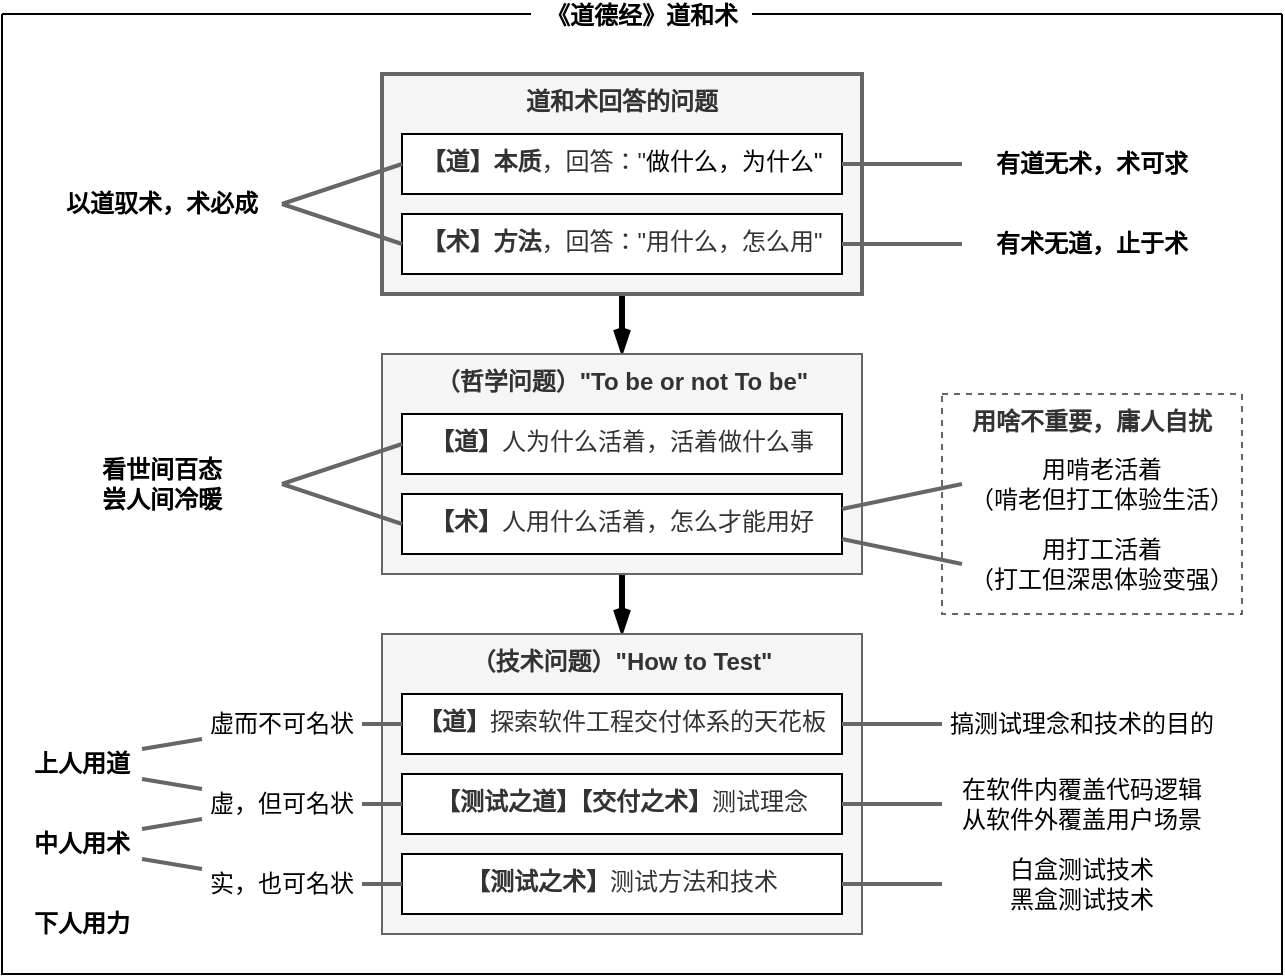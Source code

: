 <mxfile version="24.7.2" type="github">
  <diagram name="道和术" id="xdd85kt4x6ykVew1ncTJ">
    <mxGraphModel dx="1728" dy="994" grid="1" gridSize="10" guides="1" tooltips="1" connect="1" arrows="1" fold="1" page="1" pageScale="1" pageWidth="827" pageHeight="1169" math="0" shadow="0">
      <root>
        <mxCell id="0" />
        <mxCell id="1" parent="0" />
        <mxCell id="6MZimNjnhGkX_BWOf8k2-2" value="  《道德经》道和术  " style="swimlane;startSize=0;labelBackgroundColor=default;" vertex="1" parent="1">
          <mxGeometry x="40" y="40" width="640" height="480" as="geometry" />
        </mxCell>
        <mxCell id="6MZimNjnhGkX_BWOf8k2-39" value="&lt;b&gt;用啥不重要，庸人自扰&lt;/b&gt;" style="rounded=0;whiteSpace=wrap;html=1;fillColor=none;fontColor=#333333;strokeColor=#666666;verticalAlign=top;dashed=1;" vertex="1" parent="6MZimNjnhGkX_BWOf8k2-2">
          <mxGeometry x="470" y="190" width="150" height="110" as="geometry" />
        </mxCell>
        <mxCell id="6MZimNjnhGkX_BWOf8k2-34" style="edgeStyle=orthogonalEdgeStyle;rounded=0;orthogonalLoop=1;jettySize=auto;html=1;entryX=0.5;entryY=0;entryDx=0;entryDy=0;strokeWidth=3;endArrow=openThin;endFill=0;" edge="1" parent="6MZimNjnhGkX_BWOf8k2-2" source="6MZimNjnhGkX_BWOf8k2-12" target="6MZimNjnhGkX_BWOf8k2-14">
          <mxGeometry relative="1" as="geometry" />
        </mxCell>
        <mxCell id="6MZimNjnhGkX_BWOf8k2-12" value="&lt;b&gt;道和术回答的问题&lt;/b&gt;" style="rounded=0;whiteSpace=wrap;html=1;fillColor=#f5f5f5;fontColor=#333333;strokeColor=#666666;verticalAlign=top;strokeWidth=2;" vertex="1" parent="6MZimNjnhGkX_BWOf8k2-2">
          <mxGeometry x="190" y="30" width="240" height="110" as="geometry" />
        </mxCell>
        <mxCell id="6MZimNjnhGkX_BWOf8k2-10" value="&lt;b style=&quot;color: rgb(51, 51, 51);&quot;&gt;【道】&lt;/b&gt;&lt;span style=&quot;color: rgb(51, 51, 51);&quot;&gt;&lt;b&gt;本质&lt;/b&gt;，回答：&quot;&lt;/span&gt;做什么，为什么&quot;" style="rounded=0;whiteSpace=wrap;html=1;verticalAlign=top;" vertex="1" parent="6MZimNjnhGkX_BWOf8k2-2">
          <mxGeometry x="200" y="60" width="220" height="30" as="geometry" />
        </mxCell>
        <mxCell id="6MZimNjnhGkX_BWOf8k2-13" value="&lt;b style=&quot;color: rgb(51, 51, 51);&quot;&gt;【术】&lt;/b&gt;&lt;span style=&quot;color: rgb(51, 51, 51);&quot;&gt;&lt;b&gt;方法&lt;/b&gt;，回答：&quot;用什么，怎么用&quot;&lt;/span&gt;" style="rounded=0;whiteSpace=wrap;html=1;verticalAlign=top;" vertex="1" parent="6MZimNjnhGkX_BWOf8k2-2">
          <mxGeometry x="200" y="100" width="220" height="30" as="geometry" />
        </mxCell>
        <mxCell id="6MZimNjnhGkX_BWOf8k2-36" style="edgeStyle=orthogonalEdgeStyle;rounded=0;orthogonalLoop=1;jettySize=auto;html=1;endArrow=openThin;endFill=0;strokeWidth=3;" edge="1" parent="6MZimNjnhGkX_BWOf8k2-2" source="6MZimNjnhGkX_BWOf8k2-14" target="6MZimNjnhGkX_BWOf8k2-35">
          <mxGeometry relative="1" as="geometry" />
        </mxCell>
        <mxCell id="6MZimNjnhGkX_BWOf8k2-14" value="&lt;b&gt;（哲学问题）&quot;To be or not To be&quot;&lt;/b&gt;" style="rounded=0;whiteSpace=wrap;html=1;fillColor=#f5f5f5;fontColor=#333333;strokeColor=#666666;verticalAlign=top;" vertex="1" parent="6MZimNjnhGkX_BWOf8k2-2">
          <mxGeometry x="190" y="170" width="240" height="110" as="geometry" />
        </mxCell>
        <mxCell id="6MZimNjnhGkX_BWOf8k2-15" value="&lt;b style=&quot;color: rgb(51, 51, 51);&quot;&gt;【道】&lt;/b&gt;&lt;span style=&quot;color: rgb(51, 51, 51);&quot;&gt;人为什么活着，活着做什么事&lt;/span&gt;" style="rounded=0;whiteSpace=wrap;html=1;verticalAlign=top;" vertex="1" parent="6MZimNjnhGkX_BWOf8k2-2">
          <mxGeometry x="200" y="200" width="220" height="30" as="geometry" />
        </mxCell>
        <mxCell id="6MZimNjnhGkX_BWOf8k2-18" value="以道驭术，术必成" style="text;html=1;align=center;verticalAlign=middle;whiteSpace=wrap;rounded=0;fontStyle=1" vertex="1" parent="6MZimNjnhGkX_BWOf8k2-2">
          <mxGeometry x="20" y="80" width="120" height="30" as="geometry" />
        </mxCell>
        <mxCell id="6MZimNjnhGkX_BWOf8k2-19" value="有术无道，止于术" style="text;html=1;align=center;verticalAlign=middle;whiteSpace=wrap;rounded=0;fontStyle=1" vertex="1" parent="6MZimNjnhGkX_BWOf8k2-2">
          <mxGeometry x="480" y="100" width="130" height="30" as="geometry" />
        </mxCell>
        <mxCell id="6MZimNjnhGkX_BWOf8k2-20" value="" style="endArrow=none;html=1;rounded=0;exitX=1;exitY=0.5;exitDx=0;exitDy=0;entryX=0;entryY=0.5;entryDx=0;entryDy=0;strokeWidth=2;fillColor=#f5f5f5;strokeColor=#666666;" edge="1" parent="6MZimNjnhGkX_BWOf8k2-2" source="6MZimNjnhGkX_BWOf8k2-18" target="6MZimNjnhGkX_BWOf8k2-10">
          <mxGeometry width="50" height="50" relative="1" as="geometry">
            <mxPoint x="110" y="-30" as="sourcePoint" />
            <mxPoint x="160" y="-80" as="targetPoint" />
          </mxGeometry>
        </mxCell>
        <mxCell id="6MZimNjnhGkX_BWOf8k2-21" value="" style="endArrow=none;html=1;rounded=0;exitX=1;exitY=0.5;exitDx=0;exitDy=0;entryX=0;entryY=0.5;entryDx=0;entryDy=0;strokeWidth=2;fillColor=#f5f5f5;strokeColor=#666666;" edge="1" parent="6MZimNjnhGkX_BWOf8k2-2" source="6MZimNjnhGkX_BWOf8k2-18" target="6MZimNjnhGkX_BWOf8k2-13">
          <mxGeometry width="50" height="50" relative="1" as="geometry">
            <mxPoint x="150" y="98" as="sourcePoint" />
            <mxPoint x="210" y="85" as="targetPoint" />
          </mxGeometry>
        </mxCell>
        <mxCell id="6MZimNjnhGkX_BWOf8k2-22" value="" style="endArrow=none;html=1;rounded=0;strokeWidth=2;fillColor=#f5f5f5;strokeColor=#666666;exitX=1;exitY=0.5;exitDx=0;exitDy=0;" edge="1" parent="6MZimNjnhGkX_BWOf8k2-2" source="6MZimNjnhGkX_BWOf8k2-13" target="6MZimNjnhGkX_BWOf8k2-19">
          <mxGeometry width="50" height="50" relative="1" as="geometry">
            <mxPoint x="420" y="113" as="sourcePoint" />
            <mxPoint x="210" y="125" as="targetPoint" />
          </mxGeometry>
        </mxCell>
        <mxCell id="6MZimNjnhGkX_BWOf8k2-23" value="有道无术，术可求" style="text;html=1;align=center;verticalAlign=middle;whiteSpace=wrap;rounded=0;fontStyle=1" vertex="1" parent="6MZimNjnhGkX_BWOf8k2-2">
          <mxGeometry x="480" y="60" width="130" height="30" as="geometry" />
        </mxCell>
        <mxCell id="6MZimNjnhGkX_BWOf8k2-24" value="" style="endArrow=none;html=1;rounded=0;strokeWidth=2;fillColor=#f5f5f5;strokeColor=#666666;exitX=1;exitY=0.5;exitDx=0;exitDy=0;entryX=0;entryY=0.5;entryDx=0;entryDy=0;" edge="1" parent="6MZimNjnhGkX_BWOf8k2-2" source="6MZimNjnhGkX_BWOf8k2-10" target="6MZimNjnhGkX_BWOf8k2-23">
          <mxGeometry width="50" height="50" relative="1" as="geometry">
            <mxPoint x="430" y="125" as="sourcePoint" />
            <mxPoint x="490" y="125" as="targetPoint" />
          </mxGeometry>
        </mxCell>
        <mxCell id="6MZimNjnhGkX_BWOf8k2-25" value="&lt;b style=&quot;color: rgb(51, 51, 51);&quot;&gt;【术】&lt;/b&gt;&lt;span style=&quot;color: rgb(51, 51, 51);&quot;&gt;人用什么活着，怎么才能用好&lt;/span&gt;" style="rounded=0;whiteSpace=wrap;html=1;verticalAlign=top;" vertex="1" parent="6MZimNjnhGkX_BWOf8k2-2">
          <mxGeometry x="200" y="240" width="220" height="30" as="geometry" />
        </mxCell>
        <mxCell id="6MZimNjnhGkX_BWOf8k2-27" value="用啃老活着&lt;div&gt;（&lt;span style=&quot;background-color: initial;&quot;&gt;啃老但打工体验生活）&lt;/span&gt;&lt;/div&gt;" style="text;html=1;align=center;verticalAlign=middle;whiteSpace=wrap;rounded=0;" vertex="1" parent="6MZimNjnhGkX_BWOf8k2-2">
          <mxGeometry x="480" y="220" width="140" height="30" as="geometry" />
        </mxCell>
        <mxCell id="6MZimNjnhGkX_BWOf8k2-29" value="用打工活着&lt;div&gt;（打工但深思体验变强）&lt;br&gt;&lt;/div&gt;" style="text;html=1;align=center;verticalAlign=middle;whiteSpace=wrap;rounded=0;" vertex="1" parent="6MZimNjnhGkX_BWOf8k2-2">
          <mxGeometry x="480" y="260" width="140" height="30" as="geometry" />
        </mxCell>
        <mxCell id="6MZimNjnhGkX_BWOf8k2-30" value="" style="endArrow=none;html=1;rounded=0;strokeWidth=2;fillColor=#f5f5f5;strokeColor=#666666;exitX=1;exitY=0.25;exitDx=0;exitDy=0;entryX=0;entryY=0.5;entryDx=0;entryDy=0;" edge="1" parent="6MZimNjnhGkX_BWOf8k2-2" source="6MZimNjnhGkX_BWOf8k2-25" target="6MZimNjnhGkX_BWOf8k2-27">
          <mxGeometry width="50" height="50" relative="1" as="geometry">
            <mxPoint x="430" y="85" as="sourcePoint" />
            <mxPoint x="490" y="85" as="targetPoint" />
          </mxGeometry>
        </mxCell>
        <mxCell id="6MZimNjnhGkX_BWOf8k2-31" value="" style="endArrow=none;html=1;rounded=0;strokeWidth=2;fillColor=#f5f5f5;strokeColor=#666666;exitX=1;exitY=0.75;exitDx=0;exitDy=0;entryX=0;entryY=0.5;entryDx=0;entryDy=0;" edge="1" parent="6MZimNjnhGkX_BWOf8k2-2" source="6MZimNjnhGkX_BWOf8k2-25" target="6MZimNjnhGkX_BWOf8k2-29">
          <mxGeometry width="50" height="50" relative="1" as="geometry">
            <mxPoint x="430" y="125" as="sourcePoint" />
            <mxPoint x="490" y="125" as="targetPoint" />
          </mxGeometry>
        </mxCell>
        <mxCell id="6MZimNjnhGkX_BWOf8k2-32" value="&lt;div&gt;&lt;b style=&quot;background-color: initial;&quot;&gt;&lt;span style=&quot;background-color: initial;&quot;&gt;看世间百态&lt;/span&gt;&lt;/b&gt;&lt;br&gt;&lt;/div&gt;&lt;div&gt;&lt;b&gt;尝人间冷暖&lt;/b&gt;&lt;/div&gt;" style="text;html=1;align=center;verticalAlign=middle;whiteSpace=wrap;rounded=0;" vertex="1" parent="6MZimNjnhGkX_BWOf8k2-2">
          <mxGeometry x="20" y="210" width="120" height="50" as="geometry" />
        </mxCell>
        <mxCell id="6MZimNjnhGkX_BWOf8k2-33" value="" style="endArrow=none;html=1;rounded=0;strokeWidth=2;fillColor=#f5f5f5;strokeColor=#666666;entryX=1;entryY=0.5;entryDx=0;entryDy=0;exitX=0;exitY=0.5;exitDx=0;exitDy=0;" edge="1" parent="6MZimNjnhGkX_BWOf8k2-2" source="6MZimNjnhGkX_BWOf8k2-15" target="6MZimNjnhGkX_BWOf8k2-32">
          <mxGeometry width="50" height="50" relative="1" as="geometry">
            <mxPoint x="210" y="210" as="sourcePoint" />
            <mxPoint x="490" y="245" as="targetPoint" />
          </mxGeometry>
        </mxCell>
        <mxCell id="6MZimNjnhGkX_BWOf8k2-35" value="&lt;b&gt;（技术问题）&quot;How to Test&quot;&lt;/b&gt;" style="rounded=0;whiteSpace=wrap;html=1;fillColor=#f5f5f5;fontColor=#333333;strokeColor=#666666;verticalAlign=top;" vertex="1" parent="6MZimNjnhGkX_BWOf8k2-2">
          <mxGeometry x="190" y="310" width="240" height="150" as="geometry" />
        </mxCell>
        <mxCell id="6MZimNjnhGkX_BWOf8k2-40" value="" style="endArrow=none;html=1;rounded=0;strokeWidth=2;fillColor=#f5f5f5;strokeColor=#666666;entryX=1;entryY=0.5;entryDx=0;entryDy=0;exitX=0;exitY=0.5;exitDx=0;exitDy=0;" edge="1" parent="6MZimNjnhGkX_BWOf8k2-2" source="6MZimNjnhGkX_BWOf8k2-25" target="6MZimNjnhGkX_BWOf8k2-32">
          <mxGeometry width="50" height="50" relative="1" as="geometry">
            <mxPoint x="210" y="225" as="sourcePoint" />
            <mxPoint x="150" y="225" as="targetPoint" />
          </mxGeometry>
        </mxCell>
        <mxCell id="6MZimNjnhGkX_BWOf8k2-41" value="&lt;b style=&quot;color: rgb(51, 51, 51);&quot;&gt;【测试之术】&lt;/b&gt;&lt;span style=&quot;color: rgb(51, 51, 51);&quot;&gt;测试方法和技术&lt;/span&gt;" style="rounded=0;whiteSpace=wrap;html=1;verticalAlign=top;" vertex="1" parent="6MZimNjnhGkX_BWOf8k2-2">
          <mxGeometry x="200" y="420" width="220" height="30" as="geometry" />
        </mxCell>
        <mxCell id="6MZimNjnhGkX_BWOf8k2-42" value="&lt;b style=&quot;color: rgb(51, 51, 51);&quot;&gt;【道】&lt;/b&gt;&lt;span style=&quot;color: rgb(51, 51, 51);&quot;&gt;探索软件工程交付体系的天花板&lt;/span&gt;" style="rounded=0;whiteSpace=wrap;html=1;verticalAlign=top;" vertex="1" parent="6MZimNjnhGkX_BWOf8k2-2">
          <mxGeometry x="200" y="340" width="220" height="30" as="geometry" />
        </mxCell>
        <mxCell id="6MZimNjnhGkX_BWOf8k2-43" value="&lt;span style=&quot;font-weight: normal;&quot;&gt;白盒测试技术&lt;/span&gt;&lt;div&gt;&lt;span style=&quot;font-weight: 400;&quot;&gt;黑盒测试技术&lt;/span&gt;&lt;/div&gt;" style="text;html=1;align=center;verticalAlign=middle;whiteSpace=wrap;rounded=0;fontStyle=1" vertex="1" parent="6MZimNjnhGkX_BWOf8k2-2">
          <mxGeometry x="470" y="420" width="140" height="30" as="geometry" />
        </mxCell>
        <mxCell id="6MZimNjnhGkX_BWOf8k2-44" value="" style="endArrow=none;html=1;rounded=0;strokeWidth=2;fillColor=#f5f5f5;strokeColor=#666666;exitX=1;exitY=0.5;exitDx=0;exitDy=0;entryX=0;entryY=0.5;entryDx=0;entryDy=0;" edge="1" parent="6MZimNjnhGkX_BWOf8k2-2" source="6MZimNjnhGkX_BWOf8k2-41" target="6MZimNjnhGkX_BWOf8k2-43">
          <mxGeometry width="50" height="50" relative="1" as="geometry">
            <mxPoint x="430" y="313" as="sourcePoint" />
            <mxPoint x="490" y="325" as="targetPoint" />
          </mxGeometry>
        </mxCell>
        <mxCell id="6MZimNjnhGkX_BWOf8k2-49" value="&lt;b style=&quot;color: rgb(51, 51, 51);&quot;&gt;【测试之道】【交付之术】&lt;/b&gt;&lt;span style=&quot;color: rgb(51, 51, 51);&quot;&gt;测试理念&lt;/span&gt;" style="rounded=0;whiteSpace=wrap;html=1;verticalAlign=top;" vertex="1" parent="6MZimNjnhGkX_BWOf8k2-2">
          <mxGeometry x="200" y="380" width="220" height="30" as="geometry" />
        </mxCell>
        <mxCell id="6MZimNjnhGkX_BWOf8k2-50" value="&lt;span style=&quot;font-weight: 400;&quot;&gt;在软件内覆盖代码逻辑&lt;/span&gt;&lt;div&gt;&lt;span style=&quot;font-weight: 400;&quot;&gt;从软件外覆盖用户场景&lt;/span&gt;&lt;/div&gt;" style="text;html=1;align=center;verticalAlign=middle;whiteSpace=wrap;rounded=0;fontStyle=1" vertex="1" parent="6MZimNjnhGkX_BWOf8k2-2">
          <mxGeometry x="470" y="375" width="140" height="40" as="geometry" />
        </mxCell>
        <mxCell id="6MZimNjnhGkX_BWOf8k2-51" value="" style="endArrow=none;html=1;rounded=0;strokeWidth=2;fillColor=#f5f5f5;strokeColor=#666666;exitX=1;exitY=0.5;exitDx=0;exitDy=0;entryX=0;entryY=0.5;entryDx=0;entryDy=0;" edge="1" parent="6MZimNjnhGkX_BWOf8k2-2" source="6MZimNjnhGkX_BWOf8k2-49" target="6MZimNjnhGkX_BWOf8k2-50">
          <mxGeometry width="50" height="50" relative="1" as="geometry">
            <mxPoint x="430" y="445" as="sourcePoint" />
            <mxPoint x="480" y="445" as="targetPoint" />
          </mxGeometry>
        </mxCell>
        <mxCell id="6MZimNjnhGkX_BWOf8k2-52" value="&lt;span style=&quot;font-weight: 400;&quot;&gt;搞测试理念和技术的目的&lt;/span&gt;" style="text;html=1;align=center;verticalAlign=middle;whiteSpace=wrap;rounded=0;fontStyle=1" vertex="1" parent="6MZimNjnhGkX_BWOf8k2-2">
          <mxGeometry x="470" y="335" width="140" height="40" as="geometry" />
        </mxCell>
        <mxCell id="6MZimNjnhGkX_BWOf8k2-53" value="" style="endArrow=none;html=1;rounded=0;strokeWidth=2;fillColor=#f5f5f5;strokeColor=#666666;exitX=1;exitY=0.5;exitDx=0;exitDy=0;entryX=0;entryY=0.5;entryDx=0;entryDy=0;" edge="1" parent="6MZimNjnhGkX_BWOf8k2-2" source="6MZimNjnhGkX_BWOf8k2-42" target="6MZimNjnhGkX_BWOf8k2-52">
          <mxGeometry width="50" height="50" relative="1" as="geometry">
            <mxPoint x="430" y="273" as="sourcePoint" />
            <mxPoint x="490" y="285" as="targetPoint" />
          </mxGeometry>
        </mxCell>
        <mxCell id="6MZimNjnhGkX_BWOf8k2-54" value="&lt;span style=&quot;font-weight: normal;&quot;&gt;虚，但可名状&lt;/span&gt;" style="text;html=1;align=center;verticalAlign=middle;whiteSpace=wrap;rounded=0;fontStyle=1" vertex="1" parent="6MZimNjnhGkX_BWOf8k2-2">
          <mxGeometry x="100" y="380" width="80" height="30" as="geometry" />
        </mxCell>
        <mxCell id="6MZimNjnhGkX_BWOf8k2-55" value="&lt;span style=&quot;font-weight: normal;&quot;&gt;虚而不可名状&lt;/span&gt;" style="text;html=1;align=center;verticalAlign=middle;whiteSpace=wrap;rounded=0;fontStyle=1" vertex="1" parent="6MZimNjnhGkX_BWOf8k2-2">
          <mxGeometry x="100" y="340" width="80" height="30" as="geometry" />
        </mxCell>
        <mxCell id="6MZimNjnhGkX_BWOf8k2-56" value="" style="endArrow=none;html=1;rounded=0;strokeWidth=2;fillColor=#f5f5f5;strokeColor=#666666;exitX=1;exitY=0.5;exitDx=0;exitDy=0;entryX=0;entryY=0.5;entryDx=0;entryDy=0;" edge="1" parent="6MZimNjnhGkX_BWOf8k2-2" source="6MZimNjnhGkX_BWOf8k2-55" target="6MZimNjnhGkX_BWOf8k2-42">
          <mxGeometry width="50" height="50" relative="1" as="geometry">
            <mxPoint x="430" y="365" as="sourcePoint" />
            <mxPoint x="480" y="365" as="targetPoint" />
          </mxGeometry>
        </mxCell>
        <mxCell id="6MZimNjnhGkX_BWOf8k2-57" value="" style="endArrow=none;html=1;rounded=0;strokeWidth=2;fillColor=#f5f5f5;strokeColor=#666666;entryX=0;entryY=0.5;entryDx=0;entryDy=0;" edge="1" parent="6MZimNjnhGkX_BWOf8k2-2" source="6MZimNjnhGkX_BWOf8k2-54" target="6MZimNjnhGkX_BWOf8k2-49">
          <mxGeometry width="50" height="50" relative="1" as="geometry">
            <mxPoint x="150" y="365" as="sourcePoint" />
            <mxPoint x="210" y="365" as="targetPoint" />
          </mxGeometry>
        </mxCell>
        <mxCell id="6MZimNjnhGkX_BWOf8k2-58" value="&lt;span style=&quot;font-weight: normal;&quot;&gt;实，也可名状&lt;/span&gt;" style="text;html=1;align=center;verticalAlign=middle;whiteSpace=wrap;rounded=0;fontStyle=1" vertex="1" parent="6MZimNjnhGkX_BWOf8k2-2">
          <mxGeometry x="100" y="420" width="80" height="30" as="geometry" />
        </mxCell>
        <mxCell id="6MZimNjnhGkX_BWOf8k2-59" value="" style="endArrow=none;html=1;rounded=0;strokeWidth=2;fillColor=#f5f5f5;strokeColor=#666666;entryX=0;entryY=0.5;entryDx=0;entryDy=0;exitX=1;exitY=0.5;exitDx=0;exitDy=0;" edge="1" parent="6MZimNjnhGkX_BWOf8k2-2" source="6MZimNjnhGkX_BWOf8k2-58" target="6MZimNjnhGkX_BWOf8k2-41">
          <mxGeometry width="50" height="50" relative="1" as="geometry">
            <mxPoint x="170" y="405" as="sourcePoint" />
            <mxPoint x="210" y="405" as="targetPoint" />
          </mxGeometry>
        </mxCell>
        <mxCell id="6MZimNjnhGkX_BWOf8k2-60" value="&lt;span style=&quot;&quot;&gt;&lt;b&gt;上人用道&lt;/b&gt;&lt;/span&gt;" style="text;html=1;align=center;verticalAlign=middle;whiteSpace=wrap;rounded=0;fontStyle=0" vertex="1" parent="6MZimNjnhGkX_BWOf8k2-2">
          <mxGeometry x="10" y="360" width="60" height="30" as="geometry" />
        </mxCell>
        <mxCell id="6MZimNjnhGkX_BWOf8k2-61" value="" style="endArrow=none;html=1;rounded=0;strokeWidth=2;fillColor=#f5f5f5;strokeColor=#666666;exitX=1;exitY=0.25;exitDx=0;exitDy=0;entryX=0;entryY=0.75;entryDx=0;entryDy=0;" edge="1" parent="6MZimNjnhGkX_BWOf8k2-2" source="6MZimNjnhGkX_BWOf8k2-60" target="6MZimNjnhGkX_BWOf8k2-55">
          <mxGeometry width="50" height="50" relative="1" as="geometry">
            <mxPoint x="190" y="365" as="sourcePoint" />
            <mxPoint x="210" y="365" as="targetPoint" />
          </mxGeometry>
        </mxCell>
        <mxCell id="6MZimNjnhGkX_BWOf8k2-62" value="" style="endArrow=none;html=1;rounded=0;strokeWidth=2;fillColor=#f5f5f5;strokeColor=#666666;exitX=1;exitY=0.75;exitDx=0;exitDy=0;entryX=0;entryY=0.25;entryDx=0;entryDy=0;" edge="1" parent="6MZimNjnhGkX_BWOf8k2-2" source="6MZimNjnhGkX_BWOf8k2-60" target="6MZimNjnhGkX_BWOf8k2-54">
          <mxGeometry width="50" height="50" relative="1" as="geometry">
            <mxPoint x="80" y="378" as="sourcePoint" />
            <mxPoint x="110" y="365" as="targetPoint" />
          </mxGeometry>
        </mxCell>
        <mxCell id="6MZimNjnhGkX_BWOf8k2-63" value="中人用术" style="text;html=1;align=center;verticalAlign=middle;whiteSpace=wrap;rounded=0;fontStyle=1" vertex="1" parent="6MZimNjnhGkX_BWOf8k2-2">
          <mxGeometry x="10" y="400" width="60" height="30" as="geometry" />
        </mxCell>
        <mxCell id="6MZimNjnhGkX_BWOf8k2-64" value="" style="endArrow=none;html=1;rounded=0;strokeWidth=2;fillColor=#f5f5f5;strokeColor=#666666;exitX=1;exitY=0.25;exitDx=0;exitDy=0;entryX=0;entryY=0.75;entryDx=0;entryDy=0;" edge="1" parent="6MZimNjnhGkX_BWOf8k2-2" source="6MZimNjnhGkX_BWOf8k2-63" target="6MZimNjnhGkX_BWOf8k2-54">
          <mxGeometry width="50" height="50" relative="1" as="geometry">
            <mxPoint x="80" y="393" as="sourcePoint" />
            <mxPoint x="110" y="398" as="targetPoint" />
          </mxGeometry>
        </mxCell>
        <mxCell id="6MZimNjnhGkX_BWOf8k2-65" value="" style="endArrow=none;html=1;rounded=0;strokeWidth=2;fillColor=#f5f5f5;strokeColor=#666666;exitX=1;exitY=0.75;exitDx=0;exitDy=0;entryX=0;entryY=0.25;entryDx=0;entryDy=0;" edge="1" parent="6MZimNjnhGkX_BWOf8k2-2" source="6MZimNjnhGkX_BWOf8k2-63" target="6MZimNjnhGkX_BWOf8k2-58">
          <mxGeometry width="50" height="50" relative="1" as="geometry">
            <mxPoint x="80" y="418" as="sourcePoint" />
            <mxPoint x="110" y="413" as="targetPoint" />
          </mxGeometry>
        </mxCell>
        <mxCell id="6MZimNjnhGkX_BWOf8k2-66" value="下人用力" style="text;html=1;align=center;verticalAlign=middle;whiteSpace=wrap;rounded=0;fontStyle=1" vertex="1" parent="6MZimNjnhGkX_BWOf8k2-2">
          <mxGeometry x="10" y="440" width="60" height="30" as="geometry" />
        </mxCell>
      </root>
    </mxGraphModel>
  </diagram>
</mxfile>
